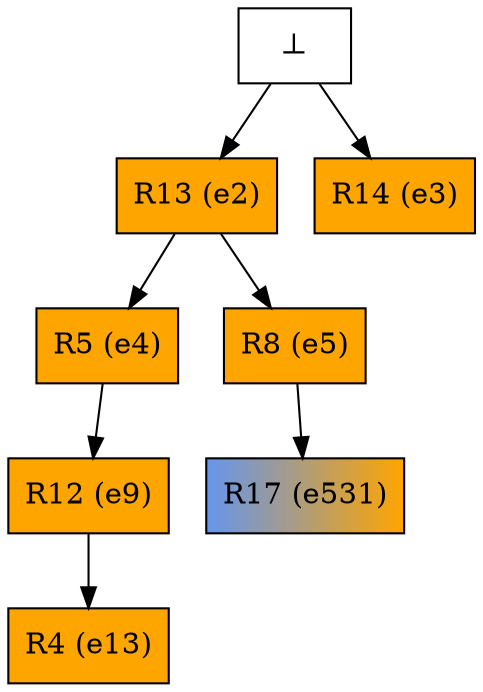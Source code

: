 digraph test {
  e2 -> e4;
  e2 -> e5;
  e4 -> e9;
  e9 -> e13;
  e5 -> e531;
  e0 -> e2;
  e0 -> e3;
  e2 [color="black" fillcolor="orange:orange" label="R13 (e2)" shape=box style=filled];
  e3 [color="black" fillcolor="orange:orange" label="R14 (e3)" shape=box style=filled];
  e4 [color="black" fillcolor="orange:orange" label="R5 (e4)" shape=box style=filled];
  e5 [color="black" fillcolor="orange:orange" label="R8 (e5)" shape=box style=filled];
  e9 [color="black" fillcolor="orange:orange" label="R12 (e9)" shape=box style=filled];
  e13 [color="black" fillcolor="orange:orange" label="R4 (e13)" shape=box style=filled];
  e531 [color="black" fillcolor="cornflowerblue:orange" label="R17 (e531)" shape=box style=filled];
  e0 [fillcolor="white" label="⊥" shape=box style=filled];
}
